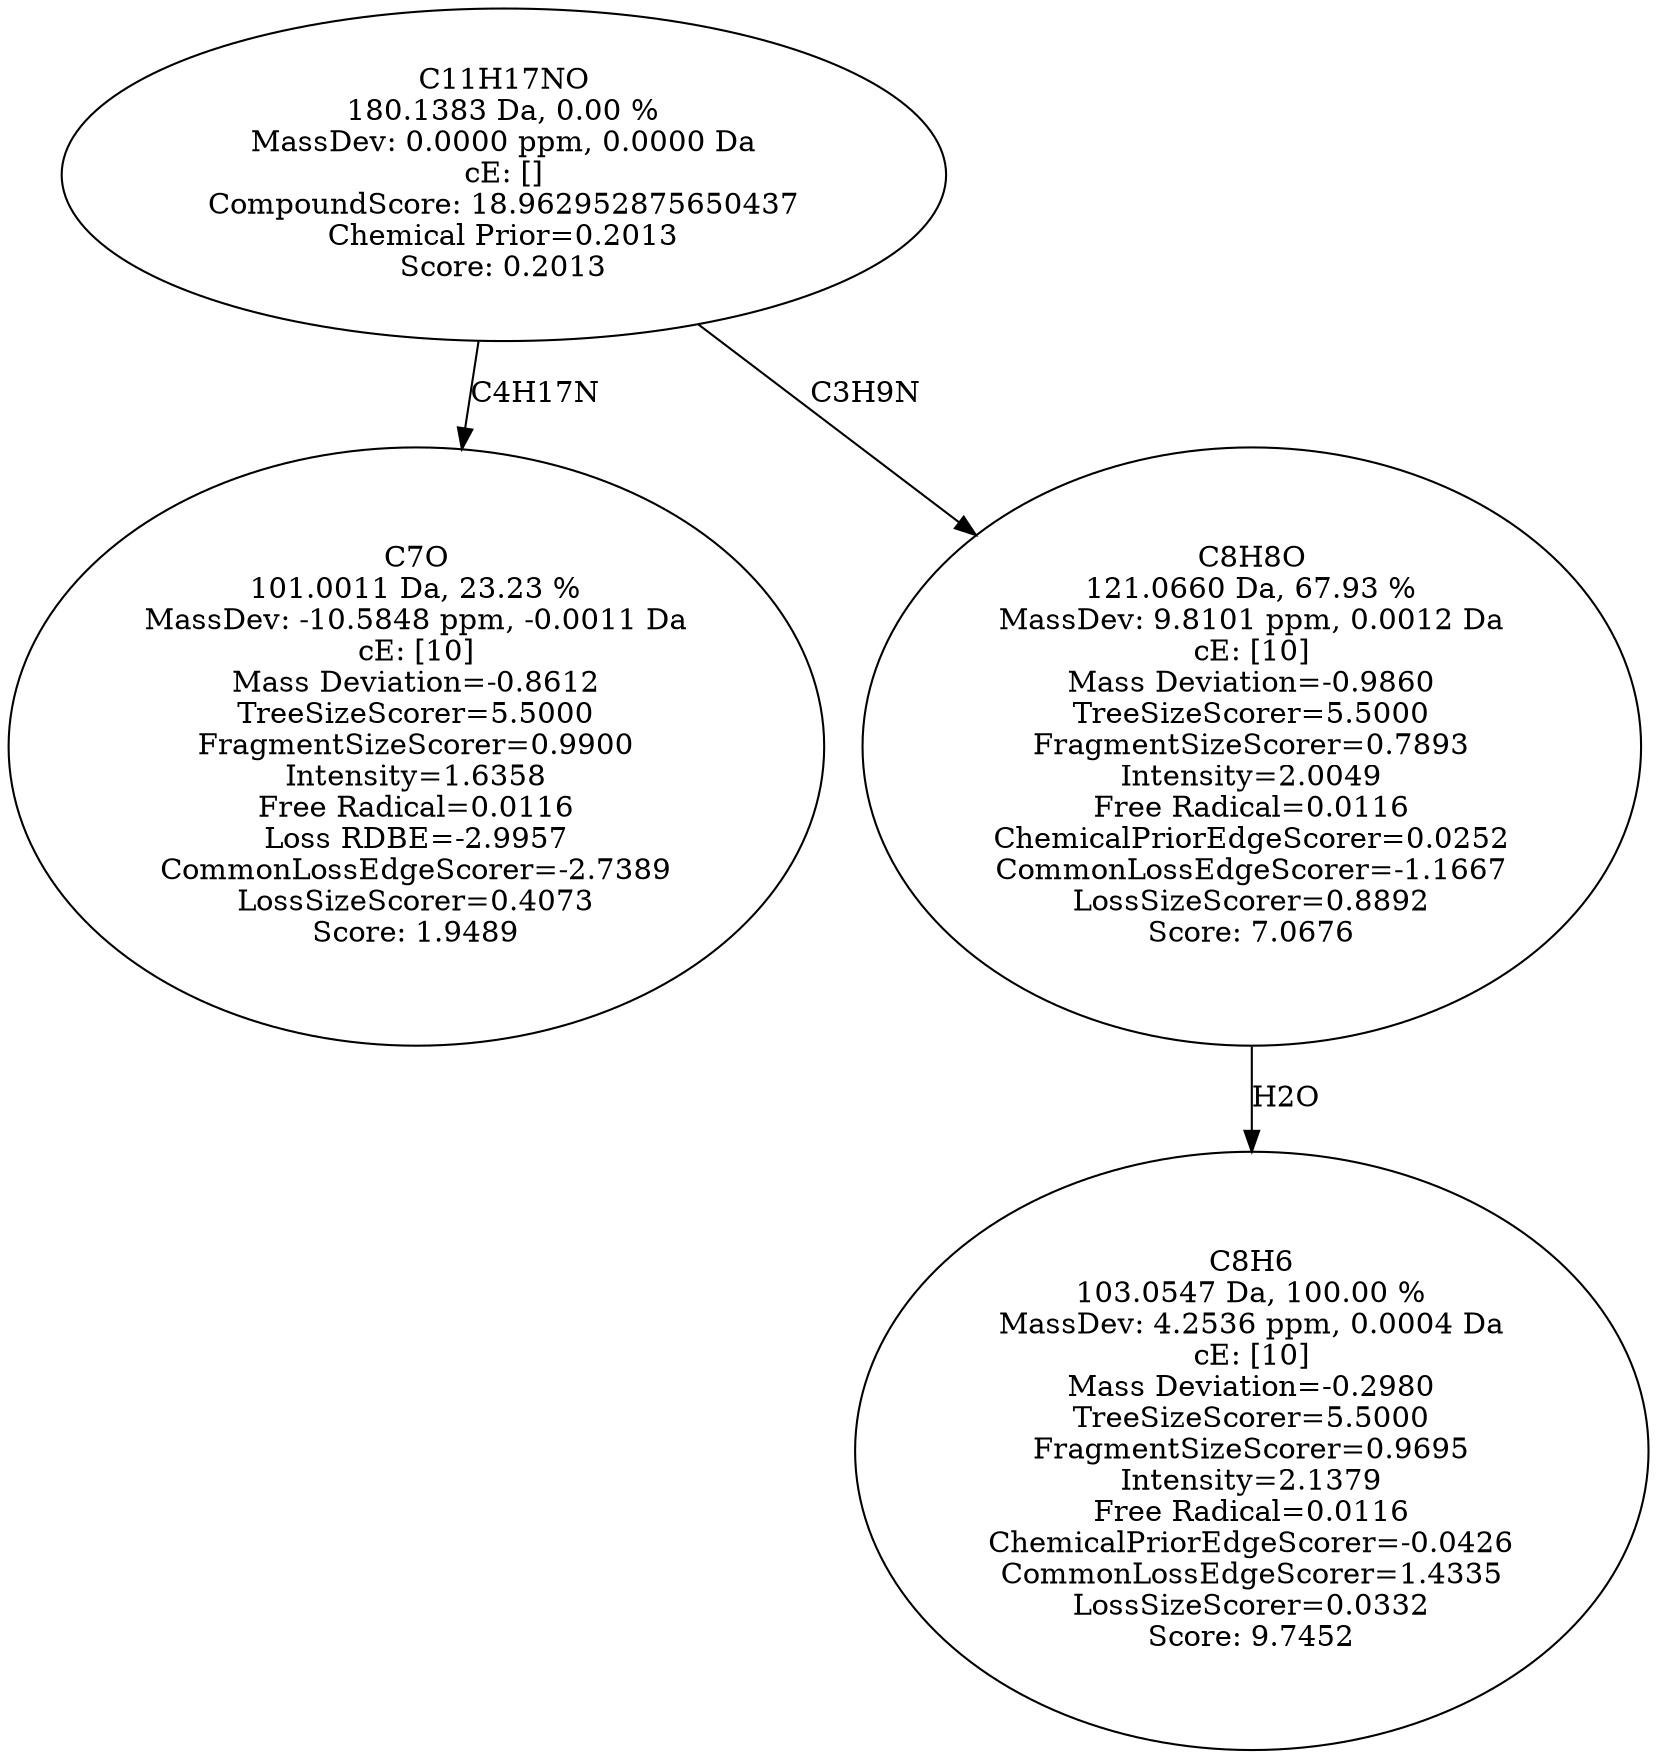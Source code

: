strict digraph {
v1 [label="C7O\n101.0011 Da, 23.23 %\nMassDev: -10.5848 ppm, -0.0011 Da\ncE: [10]\nMass Deviation=-0.8612\nTreeSizeScorer=5.5000\nFragmentSizeScorer=0.9900\nIntensity=1.6358\nFree Radical=0.0116\nLoss RDBE=-2.9957\nCommonLossEdgeScorer=-2.7389\nLossSizeScorer=0.4073\nScore: 1.9489"];
v2 [label="C8H6\n103.0547 Da, 100.00 %\nMassDev: 4.2536 ppm, 0.0004 Da\ncE: [10]\nMass Deviation=-0.2980\nTreeSizeScorer=5.5000\nFragmentSizeScorer=0.9695\nIntensity=2.1379\nFree Radical=0.0116\nChemicalPriorEdgeScorer=-0.0426\nCommonLossEdgeScorer=1.4335\nLossSizeScorer=0.0332\nScore: 9.7452"];
v3 [label="C8H8O\n121.0660 Da, 67.93 %\nMassDev: 9.8101 ppm, 0.0012 Da\ncE: [10]\nMass Deviation=-0.9860\nTreeSizeScorer=5.5000\nFragmentSizeScorer=0.7893\nIntensity=2.0049\nFree Radical=0.0116\nChemicalPriorEdgeScorer=0.0252\nCommonLossEdgeScorer=-1.1667\nLossSizeScorer=0.8892\nScore: 7.0676"];
v4 [label="C11H17NO\n180.1383 Da, 0.00 %\nMassDev: 0.0000 ppm, 0.0000 Da\ncE: []\nCompoundScore: 18.962952875650437\nChemical Prior=0.2013\nScore: 0.2013"];
v4 -> v1 [label="C4H17N"];
v3 -> v2 [label="H2O"];
v4 -> v3 [label="C3H9N"];
}